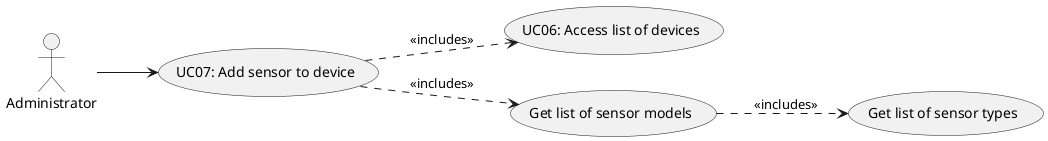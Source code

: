 @startuml
'https://plantuml.com/use-case-diagram

left to right direction

Actor Administrator as admin


usecase "UC06: Access list of devices" as UC6
usecase "UC07: Add sensor to device" as UC7
usecase "Get list of sensor types" as UC103
usecase "Get list of sensor models" as UC104


UC7 --> UC104 #line.dashed : <<includes>>
UC104 --> UC103 #line.dashed : <<includes>>
UC7 --> UC6 #line.dashed : <<includes>>

admin --> UC7

@enduml